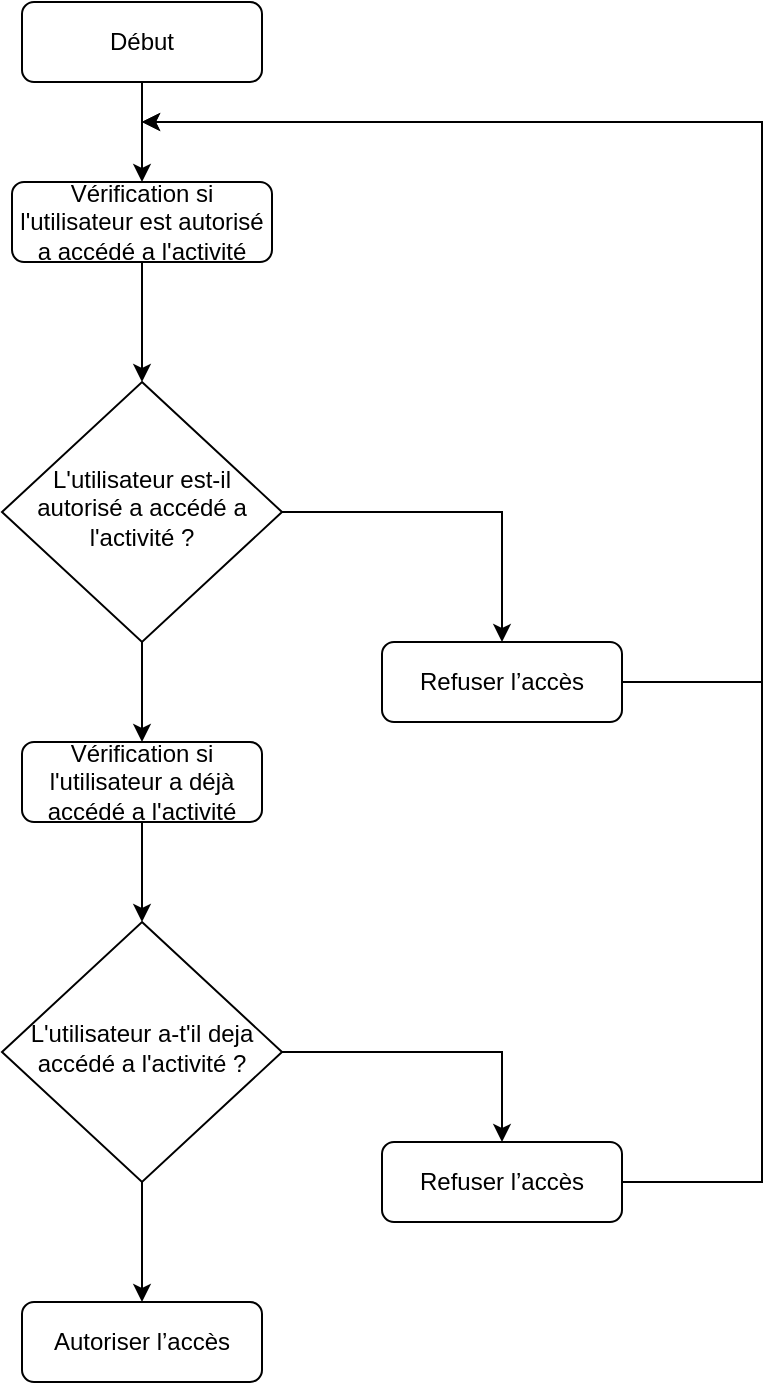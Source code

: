 <mxfile version="13.1.14" type="device"><diagram id="C5RBs43oDa-KdzZeNtuy" name="Page-1"><mxGraphModel dx="1182" dy="715" grid="1" gridSize="10" guides="1" tooltips="1" connect="1" arrows="1" fold="1" page="1" pageScale="1" pageWidth="827" pageHeight="1169" math="0" shadow="0"><root><mxCell id="WIyWlLk6GJQsqaUBKTNV-0"/><mxCell id="WIyWlLk6GJQsqaUBKTNV-1" parent="WIyWlLk6GJQsqaUBKTNV-0"/><mxCell id="W2dcrmn3BEhdciAI9xRz-7" style="edgeStyle=orthogonalEdgeStyle;rounded=0;orthogonalLoop=1;jettySize=auto;html=1;entryX=0.5;entryY=0;entryDx=0;entryDy=0;" edge="1" parent="WIyWlLk6GJQsqaUBKTNV-1" source="WIyWlLk6GJQsqaUBKTNV-3" target="W2dcrmn3BEhdciAI9xRz-5"><mxGeometry relative="1" as="geometry"/></mxCell><mxCell id="WIyWlLk6GJQsqaUBKTNV-3" value="Début" style="rounded=1;whiteSpace=wrap;html=1;fontSize=12;glass=0;strokeWidth=1;shadow=0;" parent="WIyWlLk6GJQsqaUBKTNV-1" vertex="1"><mxGeometry x="160" y="80" width="120" height="40" as="geometry"/></mxCell><mxCell id="W2dcrmn3BEhdciAI9xRz-2" style="edgeStyle=orthogonalEdgeStyle;rounded=0;orthogonalLoop=1;jettySize=auto;html=1;" edge="1" parent="WIyWlLk6GJQsqaUBKTNV-1" source="WIyWlLk6GJQsqaUBKTNV-7" target="WIyWlLk6GJQsqaUBKTNV-10"><mxGeometry relative="1" as="geometry"/></mxCell><mxCell id="WIyWlLk6GJQsqaUBKTNV-7" value="Vérification si l'utilisateur a déjà accédé a l'activité" style="rounded=1;whiteSpace=wrap;html=1;fontSize=12;glass=0;strokeWidth=1;shadow=0;" parent="WIyWlLk6GJQsqaUBKTNV-1" vertex="1"><mxGeometry x="160" y="450" width="120" height="40" as="geometry"/></mxCell><mxCell id="W2dcrmn3BEhdciAI9xRz-12" style="edgeStyle=orthogonalEdgeStyle;rounded=0;orthogonalLoop=1;jettySize=auto;html=1;entryX=0.5;entryY=0;entryDx=0;entryDy=0;" edge="1" parent="WIyWlLk6GJQsqaUBKTNV-1" source="WIyWlLk6GJQsqaUBKTNV-10" target="W2dcrmn3BEhdciAI9xRz-11"><mxGeometry relative="1" as="geometry"/></mxCell><mxCell id="W2dcrmn3BEhdciAI9xRz-16" style="edgeStyle=orthogonalEdgeStyle;rounded=0;orthogonalLoop=1;jettySize=auto;html=1;entryX=0.5;entryY=0;entryDx=0;entryDy=0;" edge="1" parent="WIyWlLk6GJQsqaUBKTNV-1" source="WIyWlLk6GJQsqaUBKTNV-10" target="W2dcrmn3BEhdciAI9xRz-15"><mxGeometry relative="1" as="geometry"/></mxCell><mxCell id="WIyWlLk6GJQsqaUBKTNV-10" value="L'utilisateur a-t'il deja accédé a l'activité ?" style="rhombus;whiteSpace=wrap;html=1;shadow=0;fontFamily=Helvetica;fontSize=12;align=center;strokeWidth=1;spacing=6;spacingTop=-4;" parent="WIyWlLk6GJQsqaUBKTNV-1" vertex="1"><mxGeometry x="150" y="540" width="140" height="130" as="geometry"/></mxCell><mxCell id="W2dcrmn3BEhdciAI9xRz-17" style="edgeStyle=orthogonalEdgeStyle;rounded=0;orthogonalLoop=1;jettySize=auto;html=1;" edge="1" parent="WIyWlLk6GJQsqaUBKTNV-1" source="WIyWlLk6GJQsqaUBKTNV-12"><mxGeometry relative="1" as="geometry"><mxPoint x="220" y="140" as="targetPoint"/><Array as="points"><mxPoint x="530" y="420"/><mxPoint x="530" y="140"/></Array></mxGeometry></mxCell><mxCell id="WIyWlLk6GJQsqaUBKTNV-12" value="Refuser l’accès" style="rounded=1;whiteSpace=wrap;html=1;fontSize=12;glass=0;strokeWidth=1;shadow=0;" parent="WIyWlLk6GJQsqaUBKTNV-1" vertex="1"><mxGeometry x="340" y="400" width="120" height="40" as="geometry"/></mxCell><mxCell id="W2dcrmn3BEhdciAI9xRz-4" style="edgeStyle=orthogonalEdgeStyle;rounded=0;orthogonalLoop=1;jettySize=auto;html=1;" edge="1" parent="WIyWlLk6GJQsqaUBKTNV-1" source="W2dcrmn3BEhdciAI9xRz-5" target="W2dcrmn3BEhdciAI9xRz-6"><mxGeometry relative="1" as="geometry"/></mxCell><mxCell id="W2dcrmn3BEhdciAI9xRz-5" value="Vérification si l'utilisateur est autorisé a accédé a l'activité" style="rounded=1;whiteSpace=wrap;html=1;fontSize=12;glass=0;strokeWidth=1;shadow=0;" vertex="1" parent="WIyWlLk6GJQsqaUBKTNV-1"><mxGeometry x="155" y="170" width="130" height="40" as="geometry"/></mxCell><mxCell id="W2dcrmn3BEhdciAI9xRz-8" style="edgeStyle=orthogonalEdgeStyle;rounded=0;orthogonalLoop=1;jettySize=auto;html=1;" edge="1" parent="WIyWlLk6GJQsqaUBKTNV-1" source="W2dcrmn3BEhdciAI9xRz-6" target="WIyWlLk6GJQsqaUBKTNV-7"><mxGeometry relative="1" as="geometry"/></mxCell><mxCell id="W2dcrmn3BEhdciAI9xRz-10" style="edgeStyle=orthogonalEdgeStyle;rounded=0;orthogonalLoop=1;jettySize=auto;html=1;entryX=0.5;entryY=0;entryDx=0;entryDy=0;" edge="1" parent="WIyWlLk6GJQsqaUBKTNV-1" source="W2dcrmn3BEhdciAI9xRz-6" target="WIyWlLk6GJQsqaUBKTNV-12"><mxGeometry relative="1" as="geometry"/></mxCell><mxCell id="W2dcrmn3BEhdciAI9xRz-6" value="L'utilisateur est-il autorisé a accédé a l'activité ?" style="rhombus;whiteSpace=wrap;html=1;shadow=0;fontFamily=Helvetica;fontSize=12;align=center;strokeWidth=1;spacing=6;spacingTop=-4;" vertex="1" parent="WIyWlLk6GJQsqaUBKTNV-1"><mxGeometry x="150" y="270" width="140" height="130" as="geometry"/></mxCell><mxCell id="W2dcrmn3BEhdciAI9xRz-18" style="edgeStyle=orthogonalEdgeStyle;rounded=0;orthogonalLoop=1;jettySize=auto;html=1;" edge="1" parent="WIyWlLk6GJQsqaUBKTNV-1" source="W2dcrmn3BEhdciAI9xRz-11"><mxGeometry relative="1" as="geometry"><mxPoint x="220" y="140" as="targetPoint"/><Array as="points"><mxPoint x="530" y="670"/><mxPoint x="530" y="140"/></Array></mxGeometry></mxCell><mxCell id="W2dcrmn3BEhdciAI9xRz-11" value="Refuser l’accès" style="rounded=1;whiteSpace=wrap;html=1;fontSize=12;glass=0;strokeWidth=1;shadow=0;" vertex="1" parent="WIyWlLk6GJQsqaUBKTNV-1"><mxGeometry x="340" y="650" width="120" height="40" as="geometry"/></mxCell><mxCell id="W2dcrmn3BEhdciAI9xRz-15" value="Autoriser l’accès" style="rounded=1;whiteSpace=wrap;html=1;fontSize=12;glass=0;strokeWidth=1;shadow=0;" vertex="1" parent="WIyWlLk6GJQsqaUBKTNV-1"><mxGeometry x="160" y="730" width="120" height="40" as="geometry"/></mxCell></root></mxGraphModel></diagram></mxfile>